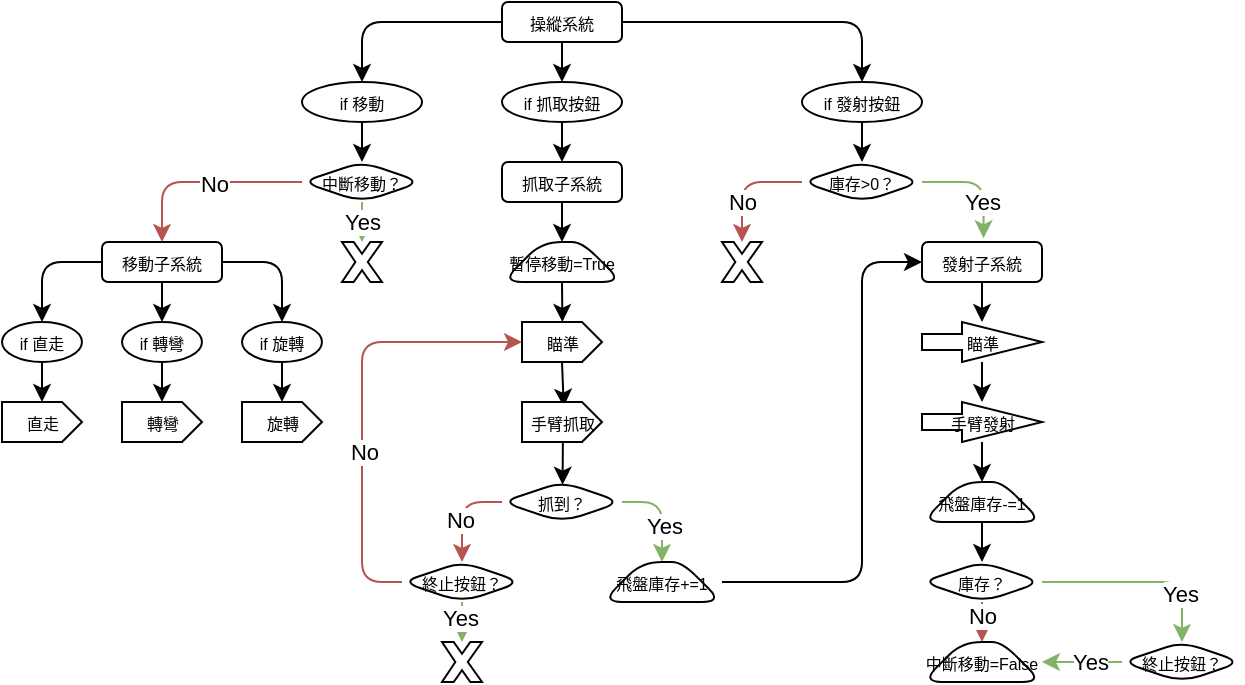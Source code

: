 <mxfile version="25.0.3">
  <diagram name="Page-1" id="74e2e168-ea6b-b213-b513-2b3c1d86103e">
    <mxGraphModel dx="740" dy="363" grid="1" gridSize="10" guides="1" tooltips="1" connect="1" arrows="1" fold="1" page="1" pageScale="1" pageWidth="1100" pageHeight="850" background="none" math="0" shadow="0">
      <root>
        <mxCell id="0" />
        <mxCell id="1" parent="0" />
        <mxCell id="IDwPl4FT_pPwottrv6kI-9" style="edgeStyle=orthogonalEdgeStyle;rounded=1;orthogonalLoop=1;jettySize=auto;html=1;exitX=0.5;exitY=1;exitDx=0;exitDy=0;entryX=0.5;entryY=0;entryDx=0;entryDy=0;labelBackgroundColor=none;fontColor=default;" edge="1" parent="1" source="IDwPl4FT_pPwottrv6kI-1" target="IDwPl4FT_pPwottrv6kI-3">
          <mxGeometry relative="1" as="geometry" />
        </mxCell>
        <mxCell id="IDwPl4FT_pPwottrv6kI-45" style="edgeStyle=orthogonalEdgeStyle;rounded=1;orthogonalLoop=1;jettySize=auto;html=1;exitX=1;exitY=0.5;exitDx=0;exitDy=0;entryX=0.5;entryY=0;entryDx=0;entryDy=0;" edge="1" parent="1" source="IDwPl4FT_pPwottrv6kI-1" target="IDwPl4FT_pPwottrv6kI-12">
          <mxGeometry relative="1" as="geometry" />
        </mxCell>
        <mxCell id="IDwPl4FT_pPwottrv6kI-76" style="edgeStyle=orthogonalEdgeStyle;rounded=1;orthogonalLoop=1;jettySize=auto;html=1;" edge="1" parent="1" source="IDwPl4FT_pPwottrv6kI-1" target="IDwPl4FT_pPwottrv6kI-71">
          <mxGeometry relative="1" as="geometry" />
        </mxCell>
        <mxCell id="IDwPl4FT_pPwottrv6kI-1" value="&lt;font style=&quot;font-size: 8px;&quot;&gt;操縱系統&lt;/font&gt;" style="rounded=1;whiteSpace=wrap;html=1;labelBackgroundColor=none;" vertex="1" parent="1">
          <mxGeometry x="550" y="100" width="60" height="20" as="geometry" />
        </mxCell>
        <mxCell id="IDwPl4FT_pPwottrv6kI-10" style="edgeStyle=orthogonalEdgeStyle;rounded=1;orthogonalLoop=1;jettySize=auto;html=1;exitX=0.5;exitY=1;exitDx=0;exitDy=0;entryX=0.5;entryY=0;entryDx=0;entryDy=0;labelBackgroundColor=none;fontColor=default;" edge="1" parent="1" source="IDwPl4FT_pPwottrv6kI-3" target="IDwPl4FT_pPwottrv6kI-8">
          <mxGeometry relative="1" as="geometry" />
        </mxCell>
        <mxCell id="IDwPl4FT_pPwottrv6kI-3" value="&lt;p&gt;&lt;font style=&quot;font-size: 8px;&quot;&gt;if 抓取按鈕&lt;/font&gt;&lt;/p&gt;" style="ellipse;whiteSpace=wrap;html=1;labelBackgroundColor=none;rounded=1;" vertex="1" parent="1">
          <mxGeometry x="550" y="140" width="60" height="20" as="geometry" />
        </mxCell>
        <mxCell id="IDwPl4FT_pPwottrv6kI-7" value="&lt;font style=&quot;font-size: 8px;&quot;&gt;暫停移動=True&lt;/font&gt;" style="shape=trapezoid;perimeter=trapezoidPerimeter;whiteSpace=wrap;html=1;fixedSize=1;labelBackgroundColor=none;rounded=1;" vertex="1" parent="1">
          <mxGeometry x="550" y="220" width="60" height="20" as="geometry" />
        </mxCell>
        <mxCell id="IDwPl4FT_pPwottrv6kI-11" style="edgeStyle=orthogonalEdgeStyle;rounded=1;orthogonalLoop=1;jettySize=auto;html=1;entryX=0.5;entryY=0;entryDx=0;entryDy=0;labelBackgroundColor=none;fontColor=default;" edge="1" parent="1" source="IDwPl4FT_pPwottrv6kI-8" target="IDwPl4FT_pPwottrv6kI-7">
          <mxGeometry relative="1" as="geometry" />
        </mxCell>
        <mxCell id="IDwPl4FT_pPwottrv6kI-8" value="&lt;font style=&quot;font-size: 8px;&quot;&gt;抓取子系統&lt;/font&gt;" style="rounded=1;whiteSpace=wrap;html=1;labelBackgroundColor=none;" vertex="1" parent="1">
          <mxGeometry x="550" y="180" width="60" height="20" as="geometry" />
        </mxCell>
        <mxCell id="IDwPl4FT_pPwottrv6kI-46" style="edgeStyle=orthogonalEdgeStyle;rounded=1;orthogonalLoop=1;jettySize=auto;html=1;exitX=0.5;exitY=1;exitDx=0;exitDy=0;entryX=0.5;entryY=0;entryDx=0;entryDy=0;" edge="1" parent="1" source="IDwPl4FT_pPwottrv6kI-12" target="IDwPl4FT_pPwottrv6kI-20">
          <mxGeometry relative="1" as="geometry" />
        </mxCell>
        <mxCell id="IDwPl4FT_pPwottrv6kI-12" value="&lt;font style=&quot;font-size: 8px;&quot;&gt;if 發射按鈕&lt;/font&gt;" style="ellipse;whiteSpace=wrap;html=1;labelBackgroundColor=none;rounded=1;" vertex="1" parent="1">
          <mxGeometry x="700" y="140" width="60" height="20" as="geometry" />
        </mxCell>
        <mxCell id="IDwPl4FT_pPwottrv6kI-24" style="edgeStyle=orthogonalEdgeStyle;rounded=1;orthogonalLoop=1;jettySize=auto;html=1;entryX=0.505;entryY=0.067;entryDx=0;entryDy=0;exitX=0.511;exitY=0.924;exitDx=0;exitDy=0;exitPerimeter=0;entryPerimeter=0;" edge="1" parent="1" source="IDwPl4FT_pPwottrv6kI-87" target="IDwPl4FT_pPwottrv6kI-19">
          <mxGeometry relative="1" as="geometry">
            <mxPoint x="580" y="320" as="sourcePoint" />
          </mxGeometry>
        </mxCell>
        <mxCell id="IDwPl4FT_pPwottrv6kI-26" style="edgeStyle=orthogonalEdgeStyle;rounded=1;orthogonalLoop=1;jettySize=auto;html=1;exitX=0;exitY=0.5;exitDx=0;exitDy=0;entryX=0.5;entryY=0;entryDx=0;entryDy=0;fillColor=#f8cecc;strokeColor=#b85450;" edge="1" parent="1" source="IDwPl4FT_pPwottrv6kI-19" target="IDwPl4FT_pPwottrv6kI-25">
          <mxGeometry relative="1" as="geometry" />
        </mxCell>
        <mxCell id="IDwPl4FT_pPwottrv6kI-27" value="No" style="edgeLabel;html=1;align=center;verticalAlign=middle;resizable=0;points=[];rounded=1;" vertex="1" connectable="0" parent="IDwPl4FT_pPwottrv6kI-26">
          <mxGeometry x="0.142" y="-1" relative="1" as="geometry">
            <mxPoint as="offset" />
          </mxGeometry>
        </mxCell>
        <mxCell id="IDwPl4FT_pPwottrv6kI-30" style="edgeStyle=orthogonalEdgeStyle;rounded=1;orthogonalLoop=1;jettySize=auto;html=1;entryX=0.5;entryY=0;entryDx=0;entryDy=0;fillColor=#d5e8d4;strokeColor=#82b366;" edge="1" parent="1" source="IDwPl4FT_pPwottrv6kI-19" target="IDwPl4FT_pPwottrv6kI-28">
          <mxGeometry relative="1" as="geometry">
            <Array as="points">
              <mxPoint x="630" y="350" />
            </Array>
          </mxGeometry>
        </mxCell>
        <mxCell id="IDwPl4FT_pPwottrv6kI-44" value="Yes" style="edgeLabel;html=1;align=center;verticalAlign=middle;resizable=0;points=[];rounded=1;" vertex="1" connectable="0" parent="IDwPl4FT_pPwottrv6kI-30">
          <mxGeometry x="0.287" y="1" relative="1" as="geometry">
            <mxPoint as="offset" />
          </mxGeometry>
        </mxCell>
        <mxCell id="IDwPl4FT_pPwottrv6kI-19" value="&lt;font style=&quot;font-size: 8px;&quot;&gt;抓到？&lt;/font&gt;" style="rhombus;whiteSpace=wrap;html=1;labelBackgroundColor=none;rounded=1;" vertex="1" parent="1">
          <mxGeometry x="550" y="340" width="60" height="20" as="geometry" />
        </mxCell>
        <mxCell id="IDwPl4FT_pPwottrv6kI-48" style="edgeStyle=orthogonalEdgeStyle;rounded=1;orthogonalLoop=1;jettySize=auto;html=1;exitX=0;exitY=0.5;exitDx=0;exitDy=0;fillColor=#f8cecc;strokeColor=#b85450;" edge="1" parent="1" source="IDwPl4FT_pPwottrv6kI-20" target="IDwPl4FT_pPwottrv6kI-47">
          <mxGeometry relative="1" as="geometry" />
        </mxCell>
        <mxCell id="IDwPl4FT_pPwottrv6kI-49" value="No" style="edgeLabel;html=1;align=center;verticalAlign=middle;resizable=0;points=[];rounded=1;" vertex="1" connectable="0" parent="IDwPl4FT_pPwottrv6kI-48">
          <mxGeometry x="0.202" y="1" relative="1" as="geometry">
            <mxPoint x="-1" y="4" as="offset" />
          </mxGeometry>
        </mxCell>
        <mxCell id="IDwPl4FT_pPwottrv6kI-20" value="&lt;font style=&quot;font-size: 8px;&quot;&gt;庫存&amp;gt;0？&lt;/font&gt;" style="rhombus;whiteSpace=wrap;html=1;labelBackgroundColor=none;rounded=1;" vertex="1" parent="1">
          <mxGeometry x="700" y="180" width="60" height="20" as="geometry" />
        </mxCell>
        <mxCell id="IDwPl4FT_pPwottrv6kI-21" style="edgeStyle=orthogonalEdgeStyle;rounded=1;orthogonalLoop=1;jettySize=auto;html=1;exitX=0.5;exitY=1;exitDx=0;exitDy=0;entryX=0.503;entryY=0;entryDx=0;entryDy=0;entryPerimeter=0;" edge="1" parent="1" source="IDwPl4FT_pPwottrv6kI-7">
          <mxGeometry relative="1" as="geometry">
            <mxPoint x="580.18" y="260.0" as="targetPoint" />
          </mxGeometry>
        </mxCell>
        <mxCell id="IDwPl4FT_pPwottrv6kI-23" style="edgeStyle=orthogonalEdgeStyle;rounded=1;orthogonalLoop=1;jettySize=auto;html=1;entryX=0.522;entryY=0.118;entryDx=0;entryDy=0;entryPerimeter=0;" edge="1" parent="1" target="IDwPl4FT_pPwottrv6kI-87">
          <mxGeometry relative="1" as="geometry">
            <mxPoint x="580" y="280.0" as="sourcePoint" />
            <mxPoint x="580.66" y="300.44" as="targetPoint" />
          </mxGeometry>
        </mxCell>
        <mxCell id="IDwPl4FT_pPwottrv6kI-35" style="edgeStyle=orthogonalEdgeStyle;rounded=1;orthogonalLoop=1;jettySize=auto;html=1;exitX=0.5;exitY=1;exitDx=0;exitDy=0;fillColor=#d5e8d4;strokeColor=#82b366;" edge="1" parent="1" source="IDwPl4FT_pPwottrv6kI-25">
          <mxGeometry relative="1" as="geometry">
            <mxPoint x="530" y="420" as="targetPoint" />
          </mxGeometry>
        </mxCell>
        <mxCell id="IDwPl4FT_pPwottrv6kI-39" value="Yes" style="edgeLabel;html=1;align=center;verticalAlign=middle;resizable=0;points=[];rounded=1;" vertex="1" connectable="0" parent="IDwPl4FT_pPwottrv6kI-35">
          <mxGeometry x="-0.236" y="-1" relative="1" as="geometry">
            <mxPoint as="offset" />
          </mxGeometry>
        </mxCell>
        <mxCell id="IDwPl4FT_pPwottrv6kI-25" value="&lt;font style=&quot;font-size: 8px;&quot;&gt;終止按鈕？&lt;/font&gt;" style="rhombus;whiteSpace=wrap;html=1;labelBackgroundColor=none;rounded=1;" vertex="1" parent="1">
          <mxGeometry x="500" y="380" width="60" height="20" as="geometry" />
        </mxCell>
        <mxCell id="IDwPl4FT_pPwottrv6kI-70" style="edgeStyle=orthogonalEdgeStyle;rounded=1;orthogonalLoop=1;jettySize=auto;html=1;entryX=0;entryY=0.5;entryDx=0;entryDy=0;" edge="1" parent="1" target="IDwPl4FT_pPwottrv6kI-50">
          <mxGeometry relative="1" as="geometry">
            <mxPoint x="660" y="390" as="sourcePoint" />
            <Array as="points">
              <mxPoint x="730" y="390" />
              <mxPoint x="730" y="230" />
            </Array>
          </mxGeometry>
        </mxCell>
        <mxCell id="IDwPl4FT_pPwottrv6kI-28" value="&lt;font style=&quot;font-size: 8px;&quot;&gt;飛盤庫存+=1&lt;/font&gt;" style="shape=trapezoid;perimeter=trapezoidPerimeter;whiteSpace=wrap;html=1;fixedSize=1;labelBackgroundColor=none;rounded=1;" vertex="1" parent="1">
          <mxGeometry x="600" y="380" width="60" height="20" as="geometry" />
        </mxCell>
        <mxCell id="IDwPl4FT_pPwottrv6kI-36" value="" style="verticalLabelPosition=bottom;verticalAlign=top;html=1;shape=mxgraph.basic.x;rounded=1;" vertex="1" parent="1">
          <mxGeometry x="520" y="420" width="20" height="20" as="geometry" />
        </mxCell>
        <mxCell id="IDwPl4FT_pPwottrv6kI-37" style="edgeStyle=orthogonalEdgeStyle;rounded=1;orthogonalLoop=1;jettySize=auto;html=1;exitX=0;exitY=0.5;exitDx=0;exitDy=0;entryX=0;entryY=0.5;entryDx=0;entryDy=0;entryPerimeter=0;fillColor=#f8cecc;strokeColor=#b85450;" edge="1" parent="1" source="IDwPl4FT_pPwottrv6kI-25" target="IDwPl4FT_pPwottrv6kI-86">
          <mxGeometry relative="1" as="geometry">
            <mxPoint x="550" y="270.0" as="targetPoint" />
            <Array as="points">
              <mxPoint x="480" y="390" />
              <mxPoint x="480" y="270" />
            </Array>
          </mxGeometry>
        </mxCell>
        <mxCell id="IDwPl4FT_pPwottrv6kI-41" value="No" style="edgeLabel;html=1;align=center;verticalAlign=middle;resizable=0;points=[];rounded=1;" vertex="1" connectable="0" parent="IDwPl4FT_pPwottrv6kI-37">
          <mxGeometry x="-0.226" y="-1" relative="1" as="geometry">
            <mxPoint as="offset" />
          </mxGeometry>
        </mxCell>
        <mxCell id="IDwPl4FT_pPwottrv6kI-47" value="" style="verticalLabelPosition=bottom;verticalAlign=top;html=1;shape=mxgraph.basic.x;rounded=1;" vertex="1" parent="1">
          <mxGeometry x="660" y="220" width="20" height="20" as="geometry" />
        </mxCell>
        <mxCell id="IDwPl4FT_pPwottrv6kI-50" value="&lt;font style=&quot;font-size: 8px;&quot;&gt;發射子系統&lt;/font&gt;" style="rounded=1;whiteSpace=wrap;html=1;labelBackgroundColor=none;" vertex="1" parent="1">
          <mxGeometry x="760" y="220" width="60" height="20" as="geometry" />
        </mxCell>
        <mxCell id="IDwPl4FT_pPwottrv6kI-52" style="edgeStyle=orthogonalEdgeStyle;rounded=1;orthogonalLoop=1;jettySize=auto;html=1;exitX=1;exitY=0.5;exitDx=0;exitDy=0;entryX=0.513;entryY=-0.092;entryDx=0;entryDy=0;entryPerimeter=0;fillColor=#d5e8d4;strokeColor=#82b366;" edge="1" parent="1" source="IDwPl4FT_pPwottrv6kI-20" target="IDwPl4FT_pPwottrv6kI-50">
          <mxGeometry relative="1" as="geometry" />
        </mxCell>
        <mxCell id="IDwPl4FT_pPwottrv6kI-53" value="Yes" style="edgeLabel;html=1;align=center;verticalAlign=middle;resizable=0;points=[];rounded=1;" vertex="1" connectable="0" parent="IDwPl4FT_pPwottrv6kI-52">
          <mxGeometry x="0.25" y="-2" relative="1" as="geometry">
            <mxPoint x="1" y="4" as="offset" />
          </mxGeometry>
        </mxCell>
        <mxCell id="IDwPl4FT_pPwottrv6kI-54" value="&lt;font style=&quot;font-size: 8px;&quot;&gt;瞄準&lt;/font&gt;" style="html=1;shadow=0;dashed=0;align=center;verticalAlign=middle;shape=mxgraph.arrows2.arrow;dy=0.6;dx=40;notch=0;labelBackgroundColor=none;rounded=1;" vertex="1" parent="1">
          <mxGeometry x="760" y="260" width="60" height="20" as="geometry" />
        </mxCell>
        <mxCell id="IDwPl4FT_pPwottrv6kI-59" style="edgeStyle=orthogonalEdgeStyle;rounded=1;orthogonalLoop=1;jettySize=auto;html=1;entryX=0.5;entryY=0;entryDx=0;entryDy=0;" edge="1" parent="1" source="IDwPl4FT_pPwottrv6kI-55" target="IDwPl4FT_pPwottrv6kI-58">
          <mxGeometry relative="1" as="geometry" />
        </mxCell>
        <mxCell id="IDwPl4FT_pPwottrv6kI-55" value="&lt;font style=&quot;font-size: 8px;&quot;&gt;手臂發射&lt;/font&gt;" style="html=1;shadow=0;dashed=0;align=center;verticalAlign=middle;shape=mxgraph.arrows2.arrow;dy=0.6;dx=40;notch=0;labelBackgroundColor=none;rounded=1;" vertex="1" parent="1">
          <mxGeometry x="760" y="300" width="60" height="20" as="geometry" />
        </mxCell>
        <mxCell id="IDwPl4FT_pPwottrv6kI-56" style="edgeStyle=orthogonalEdgeStyle;rounded=1;orthogonalLoop=1;jettySize=auto;html=1;entryX=0.5;entryY=0;entryDx=0;entryDy=0;entryPerimeter=0;" edge="1" parent="1" source="IDwPl4FT_pPwottrv6kI-50" target="IDwPl4FT_pPwottrv6kI-54">
          <mxGeometry relative="1" as="geometry" />
        </mxCell>
        <mxCell id="IDwPl4FT_pPwottrv6kI-57" style="edgeStyle=orthogonalEdgeStyle;rounded=1;orthogonalLoop=1;jettySize=auto;html=1;entryX=0.5;entryY=0;entryDx=0;entryDy=0;entryPerimeter=0;" edge="1" parent="1" source="IDwPl4FT_pPwottrv6kI-54" target="IDwPl4FT_pPwottrv6kI-55">
          <mxGeometry relative="1" as="geometry" />
        </mxCell>
        <mxCell id="IDwPl4FT_pPwottrv6kI-61" style="edgeStyle=orthogonalEdgeStyle;rounded=1;orthogonalLoop=1;jettySize=auto;html=1;entryX=0.5;entryY=0;entryDx=0;entryDy=0;" edge="1" parent="1" source="IDwPl4FT_pPwottrv6kI-58" target="IDwPl4FT_pPwottrv6kI-60">
          <mxGeometry relative="1" as="geometry" />
        </mxCell>
        <mxCell id="IDwPl4FT_pPwottrv6kI-58" value="&lt;font style=&quot;font-size: 8px;&quot;&gt;飛盤庫存-=1&lt;/font&gt;" style="shape=trapezoid;perimeter=trapezoidPerimeter;whiteSpace=wrap;html=1;fixedSize=1;labelBackgroundColor=none;rounded=1;" vertex="1" parent="1">
          <mxGeometry x="760" y="340" width="60" height="20" as="geometry" />
        </mxCell>
        <mxCell id="IDwPl4FT_pPwottrv6kI-63" style="edgeStyle=orthogonalEdgeStyle;rounded=1;orthogonalLoop=1;jettySize=auto;html=1;entryX=0.5;entryY=0;entryDx=0;entryDy=0;fillColor=#f8cecc;strokeColor=#b85450;" edge="1" parent="1" source="IDwPl4FT_pPwottrv6kI-60" target="IDwPl4FT_pPwottrv6kI-62">
          <mxGeometry relative="1" as="geometry" />
        </mxCell>
        <mxCell id="IDwPl4FT_pPwottrv6kI-64" value="No" style="edgeLabel;html=1;align=center;verticalAlign=middle;resizable=0;points=[];rounded=1;" vertex="1" connectable="0" parent="IDwPl4FT_pPwottrv6kI-63">
          <mxGeometry x="0.12" y="2" relative="1" as="geometry">
            <mxPoint x="2" as="offset" />
          </mxGeometry>
        </mxCell>
        <mxCell id="IDwPl4FT_pPwottrv6kI-66" style="edgeStyle=orthogonalEdgeStyle;rounded=1;orthogonalLoop=1;jettySize=auto;html=1;exitX=1;exitY=0.5;exitDx=0;exitDy=0;entryX=0.5;entryY=0;entryDx=0;entryDy=0;fillColor=#d5e8d4;strokeColor=#82b366;" edge="1" parent="1" source="IDwPl4FT_pPwottrv6kI-60" target="IDwPl4FT_pPwottrv6kI-65">
          <mxGeometry relative="1" as="geometry" />
        </mxCell>
        <mxCell id="IDwPl4FT_pPwottrv6kI-67" value="Yes" style="edgeLabel;html=1;align=center;verticalAlign=middle;resizable=0;points=[];rounded=1;" vertex="1" connectable="0" parent="IDwPl4FT_pPwottrv6kI-66">
          <mxGeometry x="0.51" y="-1" relative="1" as="geometry">
            <mxPoint as="offset" />
          </mxGeometry>
        </mxCell>
        <mxCell id="IDwPl4FT_pPwottrv6kI-60" value="&lt;font style=&quot;font-size: 8px;&quot;&gt;庫存？&lt;/font&gt;" style="rhombus;whiteSpace=wrap;html=1;labelBackgroundColor=none;rounded=1;" vertex="1" parent="1">
          <mxGeometry x="760" y="380" width="60" height="20" as="geometry" />
        </mxCell>
        <mxCell id="IDwPl4FT_pPwottrv6kI-62" value="&lt;font style=&quot;font-size: 8px;&quot;&gt;中斷移動=False&lt;/font&gt;" style="shape=trapezoid;perimeter=trapezoidPerimeter;whiteSpace=wrap;html=1;fixedSize=1;labelBackgroundColor=none;rounded=1;" vertex="1" parent="1">
          <mxGeometry x="760" y="420" width="60" height="20" as="geometry" />
        </mxCell>
        <mxCell id="IDwPl4FT_pPwottrv6kI-68" style="edgeStyle=orthogonalEdgeStyle;rounded=1;orthogonalLoop=1;jettySize=auto;html=1;exitX=0;exitY=0.5;exitDx=0;exitDy=0;fillColor=#d5e8d4;strokeColor=#82b366;" edge="1" parent="1" source="IDwPl4FT_pPwottrv6kI-65">
          <mxGeometry relative="1" as="geometry">
            <mxPoint x="820" y="430" as="targetPoint" />
          </mxGeometry>
        </mxCell>
        <mxCell id="IDwPl4FT_pPwottrv6kI-69" value="Yes" style="edgeLabel;html=1;align=center;verticalAlign=middle;resizable=0;points=[];rounded=1;" vertex="1" connectable="0" parent="IDwPl4FT_pPwottrv6kI-68">
          <mxGeometry x="-0.171" y="-1" relative="1" as="geometry">
            <mxPoint x="1" y="1" as="offset" />
          </mxGeometry>
        </mxCell>
        <mxCell id="IDwPl4FT_pPwottrv6kI-65" value="&lt;font style=&quot;font-size: 8px;&quot;&gt;終止按鈕？&lt;/font&gt;" style="rhombus;whiteSpace=wrap;html=1;labelBackgroundColor=none;rounded=1;" vertex="1" parent="1">
          <mxGeometry x="860" y="420" width="60" height="20" as="geometry" />
        </mxCell>
        <mxCell id="IDwPl4FT_pPwottrv6kI-77" style="edgeStyle=orthogonalEdgeStyle;rounded=1;orthogonalLoop=1;jettySize=auto;html=1;entryX=0.5;entryY=0;entryDx=0;entryDy=0;" edge="1" parent="1" source="IDwPl4FT_pPwottrv6kI-71" target="IDwPl4FT_pPwottrv6kI-72">
          <mxGeometry relative="1" as="geometry" />
        </mxCell>
        <mxCell id="IDwPl4FT_pPwottrv6kI-71" value="&lt;p&gt;&lt;font style=&quot;font-size: 8px;&quot;&gt;if 移動&lt;/font&gt;&lt;/p&gt;" style="ellipse;whiteSpace=wrap;html=1;labelBackgroundColor=none;rounded=1;" vertex="1" parent="1">
          <mxGeometry x="450" y="140" width="60" height="20" as="geometry" />
        </mxCell>
        <mxCell id="IDwPl4FT_pPwottrv6kI-74" style="edgeStyle=orthogonalEdgeStyle;rounded=1;orthogonalLoop=1;jettySize=auto;html=1;fillColor=#d5e8d4;strokeColor=#82b366;" edge="1" parent="1" source="IDwPl4FT_pPwottrv6kI-72" target="IDwPl4FT_pPwottrv6kI-73">
          <mxGeometry relative="1" as="geometry" />
        </mxCell>
        <mxCell id="IDwPl4FT_pPwottrv6kI-75" value="Yes" style="edgeLabel;html=1;align=center;verticalAlign=middle;resizable=0;points=[];rounded=1;" vertex="1" connectable="0" parent="IDwPl4FT_pPwottrv6kI-74">
          <mxGeometry x="0.642" y="-3" relative="1" as="geometry">
            <mxPoint x="3" as="offset" />
          </mxGeometry>
        </mxCell>
        <mxCell id="IDwPl4FT_pPwottrv6kI-79" style="edgeStyle=orthogonalEdgeStyle;rounded=1;orthogonalLoop=1;jettySize=auto;html=1;entryX=0.5;entryY=0;entryDx=0;entryDy=0;fillColor=#f8cecc;strokeColor=#b85450;" edge="1" parent="1" source="IDwPl4FT_pPwottrv6kI-72" target="IDwPl4FT_pPwottrv6kI-78">
          <mxGeometry relative="1" as="geometry" />
        </mxCell>
        <mxCell id="IDwPl4FT_pPwottrv6kI-80" value="No" style="edgeLabel;html=1;align=center;verticalAlign=middle;resizable=0;points=[];rounded=1;" vertex="1" connectable="0" parent="IDwPl4FT_pPwottrv6kI-79">
          <mxGeometry x="-0.118" y="1" relative="1" as="geometry">
            <mxPoint as="offset" />
          </mxGeometry>
        </mxCell>
        <mxCell id="IDwPl4FT_pPwottrv6kI-72" value="&lt;font style=&quot;font-size: 8px;&quot;&gt;中斷移動？&lt;/font&gt;" style="rhombus;whiteSpace=wrap;html=1;labelBackgroundColor=none;rounded=1;" vertex="1" parent="1">
          <mxGeometry x="450" y="180" width="60" height="20" as="geometry" />
        </mxCell>
        <mxCell id="IDwPl4FT_pPwottrv6kI-73" value="" style="verticalLabelPosition=bottom;verticalAlign=top;html=1;shape=mxgraph.basic.x;rounded=1;" vertex="1" parent="1">
          <mxGeometry x="470" y="220" width="20" height="20" as="geometry" />
        </mxCell>
        <mxCell id="IDwPl4FT_pPwottrv6kI-89" style="edgeStyle=orthogonalEdgeStyle;rounded=1;orthogonalLoop=1;jettySize=auto;html=1;entryX=0.5;entryY=0;entryDx=0;entryDy=0;" edge="1" parent="1" source="IDwPl4FT_pPwottrv6kI-78" target="IDwPl4FT_pPwottrv6kI-81">
          <mxGeometry relative="1" as="geometry" />
        </mxCell>
        <mxCell id="IDwPl4FT_pPwottrv6kI-91" style="edgeStyle=orthogonalEdgeStyle;rounded=1;orthogonalLoop=1;jettySize=auto;html=1;entryX=0.5;entryY=0;entryDx=0;entryDy=0;" edge="1" parent="1" source="IDwPl4FT_pPwottrv6kI-78" target="IDwPl4FT_pPwottrv6kI-82">
          <mxGeometry relative="1" as="geometry">
            <mxPoint x="430" y="250" as="targetPoint" />
          </mxGeometry>
        </mxCell>
        <mxCell id="IDwPl4FT_pPwottrv6kI-92" style="edgeStyle=orthogonalEdgeStyle;rounded=1;orthogonalLoop=1;jettySize=auto;html=1;" edge="1" parent="1" source="IDwPl4FT_pPwottrv6kI-78" target="IDwPl4FT_pPwottrv6kI-83">
          <mxGeometry relative="1" as="geometry" />
        </mxCell>
        <mxCell id="IDwPl4FT_pPwottrv6kI-78" value="&lt;font style=&quot;font-size: 8px;&quot;&gt;移動子系統&lt;/font&gt;" style="rounded=1;whiteSpace=wrap;html=1;labelBackgroundColor=none;" vertex="1" parent="1">
          <mxGeometry x="350" y="220" width="60" height="20" as="geometry" />
        </mxCell>
        <mxCell id="IDwPl4FT_pPwottrv6kI-81" value="&lt;p&gt;&lt;font style=&quot;font-size: 8px;&quot;&gt;if 轉彎&lt;/font&gt;&lt;/p&gt;" style="ellipse;whiteSpace=wrap;html=1;labelBackgroundColor=none;rounded=1;" vertex="1" parent="1">
          <mxGeometry x="360" y="260" width="40" height="20" as="geometry" />
        </mxCell>
        <mxCell id="IDwPl4FT_pPwottrv6kI-82" value="&lt;p&gt;&lt;font style=&quot;font-size: 8px;&quot;&gt;if 旋轉&lt;/font&gt;&lt;/p&gt;" style="ellipse;whiteSpace=wrap;html=1;labelBackgroundColor=none;rounded=1;" vertex="1" parent="1">
          <mxGeometry x="420" y="260" width="40" height="20" as="geometry" />
        </mxCell>
        <mxCell id="IDwPl4FT_pPwottrv6kI-83" value="&lt;p&gt;&lt;font style=&quot;font-size: 8px;&quot;&gt;if 直走&lt;/font&gt;&lt;/p&gt;" style="ellipse;whiteSpace=wrap;html=1;labelBackgroundColor=none;rounded=1;" vertex="1" parent="1">
          <mxGeometry x="300" y="260" width="40" height="20" as="geometry" />
        </mxCell>
        <mxCell id="IDwPl4FT_pPwottrv6kI-86" value="&lt;font style=&quot;font-size: 8px;&quot;&gt;瞄準&lt;/font&gt;" style="html=1;shadow=0;dashed=0;align=center;verticalAlign=middle;shape=mxgraph.arrows2.arrow;dy=0;dx=10;notch=0;rounded=1;" vertex="1" parent="1">
          <mxGeometry x="560" y="260" width="40" height="20" as="geometry" />
        </mxCell>
        <mxCell id="IDwPl4FT_pPwottrv6kI-87" value="&lt;font style=&quot;font-size: 8px;&quot;&gt;手臂抓取&lt;/font&gt;" style="html=1;shadow=0;dashed=0;align=center;verticalAlign=middle;shape=mxgraph.arrows2.arrow;dy=0;dx=10;notch=0;rounded=1;" vertex="1" parent="1">
          <mxGeometry x="560" y="300" width="40" height="20" as="geometry" />
        </mxCell>
        <mxCell id="IDwPl4FT_pPwottrv6kI-93" value="&lt;font style=&quot;font-size: 8px;&quot;&gt;直走&lt;/font&gt;" style="html=1;shadow=0;dashed=0;align=center;verticalAlign=middle;shape=mxgraph.arrows2.arrow;dy=0;dx=10;notch=0;rounded=1;" vertex="1" parent="1">
          <mxGeometry x="300" y="300" width="40" height="20" as="geometry" />
        </mxCell>
        <mxCell id="IDwPl4FT_pPwottrv6kI-94" value="&lt;font style=&quot;font-size: 8px;&quot;&gt;轉彎&lt;/font&gt;" style="html=1;shadow=0;dashed=0;align=center;verticalAlign=middle;shape=mxgraph.arrows2.arrow;dy=0;dx=10;notch=0;rounded=1;" vertex="1" parent="1">
          <mxGeometry x="360" y="300" width="40" height="20" as="geometry" />
        </mxCell>
        <mxCell id="IDwPl4FT_pPwottrv6kI-95" value="&lt;span style=&quot;font-size: 8px;&quot;&gt;旋轉&lt;/span&gt;" style="html=1;shadow=0;dashed=0;align=center;verticalAlign=middle;shape=mxgraph.arrows2.arrow;dy=0;dx=10;notch=0;rounded=1;" vertex="1" parent="1">
          <mxGeometry x="420" y="300" width="40" height="20" as="geometry" />
        </mxCell>
        <mxCell id="IDwPl4FT_pPwottrv6kI-97" style="edgeStyle=orthogonalEdgeStyle;rounded=1;orthogonalLoop=1;jettySize=auto;html=1;entryX=0.5;entryY=0;entryDx=0;entryDy=0;entryPerimeter=0;" edge="1" parent="1" source="IDwPl4FT_pPwottrv6kI-83" target="IDwPl4FT_pPwottrv6kI-93">
          <mxGeometry relative="1" as="geometry" />
        </mxCell>
        <mxCell id="IDwPl4FT_pPwottrv6kI-98" style="edgeStyle=orthogonalEdgeStyle;rounded=1;orthogonalLoop=1;jettySize=auto;html=1;entryX=0.514;entryY=0.042;entryDx=0;entryDy=0;entryPerimeter=0;" edge="1" parent="1" source="IDwPl4FT_pPwottrv6kI-81" target="IDwPl4FT_pPwottrv6kI-94">
          <mxGeometry relative="1" as="geometry" />
        </mxCell>
        <mxCell id="IDwPl4FT_pPwottrv6kI-99" style="edgeStyle=orthogonalEdgeStyle;rounded=1;orthogonalLoop=1;jettySize=auto;html=1;entryX=0.5;entryY=0;entryDx=0;entryDy=0;entryPerimeter=0;" edge="1" parent="1" source="IDwPl4FT_pPwottrv6kI-82" target="IDwPl4FT_pPwottrv6kI-95">
          <mxGeometry relative="1" as="geometry" />
        </mxCell>
      </root>
    </mxGraphModel>
  </diagram>
</mxfile>
